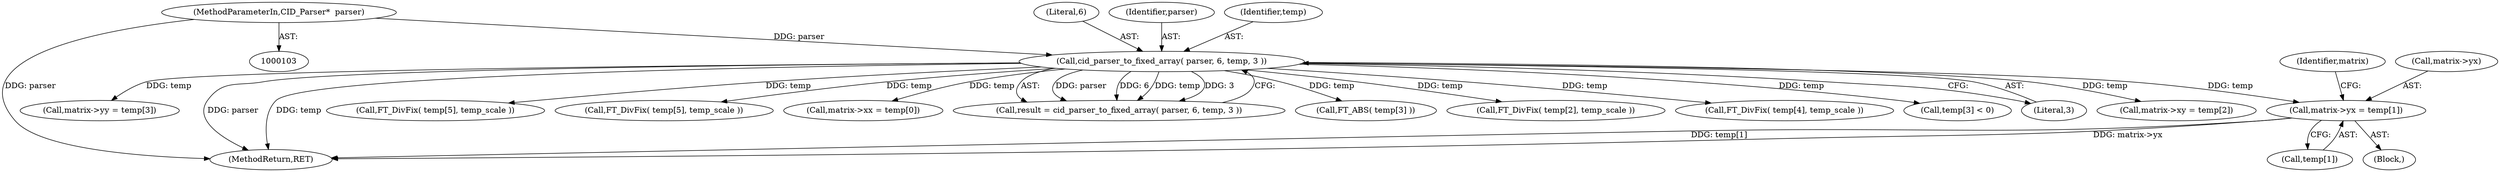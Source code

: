 digraph "0_savannah_8b281f83e8516535756f92dbf90940ac44bd45e1@array" {
"1000213" [label="(Call,matrix->yx = temp[1])"];
"1000164" [label="(Call,cid_parser_to_fixed_array( parser, 6, temp, 3 ))"];
"1000105" [label="(MethodParameterIn,CID_Parser*  parser)"];
"1000168" [label="(Literal,3)"];
"1000220" [label="(Call,matrix->xy = temp[2])"];
"1000227" [label="(Call,matrix->yy = temp[3])"];
"1000274" [label="(MethodReturn,RET)"];
"1000217" [label="(Call,temp[1])"];
"1000256" [label="(Call,FT_DivFix( temp[5], temp_scale ))"];
"1000196" [label="(Call,FT_DivFix( temp[5], temp_scale ))"];
"1000166" [label="(Literal,6)"];
"1000206" [label="(Call,matrix->xx = temp[0])"];
"1000162" [label="(Call,result = cid_parser_to_fixed_array( parser, 6, temp, 3 ))"];
"1000178" [label="(Call,FT_ABS( temp[3] ))"];
"1000213" [label="(Call,matrix->yx = temp[1])"];
"1000164" [label="(Call,cid_parser_to_fixed_array( parser, 6, temp, 3 ))"];
"1000238" [label="(Call,FT_DivFix( temp[2], temp_scale ))"];
"1000222" [label="(Identifier,matrix)"];
"1000165" [label="(Identifier,parser)"];
"1000106" [label="(Block,)"];
"1000105" [label="(MethodParameterIn,CID_Parser*  parser)"];
"1000247" [label="(Call,FT_DivFix( temp[4], temp_scale ))"];
"1000266" [label="(Call,temp[3] < 0)"];
"1000167" [label="(Identifier,temp)"];
"1000214" [label="(Call,matrix->yx)"];
"1000213" -> "1000106"  [label="AST: "];
"1000213" -> "1000217"  [label="CFG: "];
"1000214" -> "1000213"  [label="AST: "];
"1000217" -> "1000213"  [label="AST: "];
"1000222" -> "1000213"  [label="CFG: "];
"1000213" -> "1000274"  [label="DDG: temp[1]"];
"1000213" -> "1000274"  [label="DDG: matrix->yx"];
"1000164" -> "1000213"  [label="DDG: temp"];
"1000164" -> "1000162"  [label="AST: "];
"1000164" -> "1000168"  [label="CFG: "];
"1000165" -> "1000164"  [label="AST: "];
"1000166" -> "1000164"  [label="AST: "];
"1000167" -> "1000164"  [label="AST: "];
"1000168" -> "1000164"  [label="AST: "];
"1000162" -> "1000164"  [label="CFG: "];
"1000164" -> "1000274"  [label="DDG: parser"];
"1000164" -> "1000274"  [label="DDG: temp"];
"1000164" -> "1000162"  [label="DDG: parser"];
"1000164" -> "1000162"  [label="DDG: 6"];
"1000164" -> "1000162"  [label="DDG: temp"];
"1000164" -> "1000162"  [label="DDG: 3"];
"1000105" -> "1000164"  [label="DDG: parser"];
"1000164" -> "1000178"  [label="DDG: temp"];
"1000164" -> "1000196"  [label="DDG: temp"];
"1000164" -> "1000206"  [label="DDG: temp"];
"1000164" -> "1000220"  [label="DDG: temp"];
"1000164" -> "1000227"  [label="DDG: temp"];
"1000164" -> "1000238"  [label="DDG: temp"];
"1000164" -> "1000247"  [label="DDG: temp"];
"1000164" -> "1000256"  [label="DDG: temp"];
"1000164" -> "1000266"  [label="DDG: temp"];
"1000105" -> "1000103"  [label="AST: "];
"1000105" -> "1000274"  [label="DDG: parser"];
}
